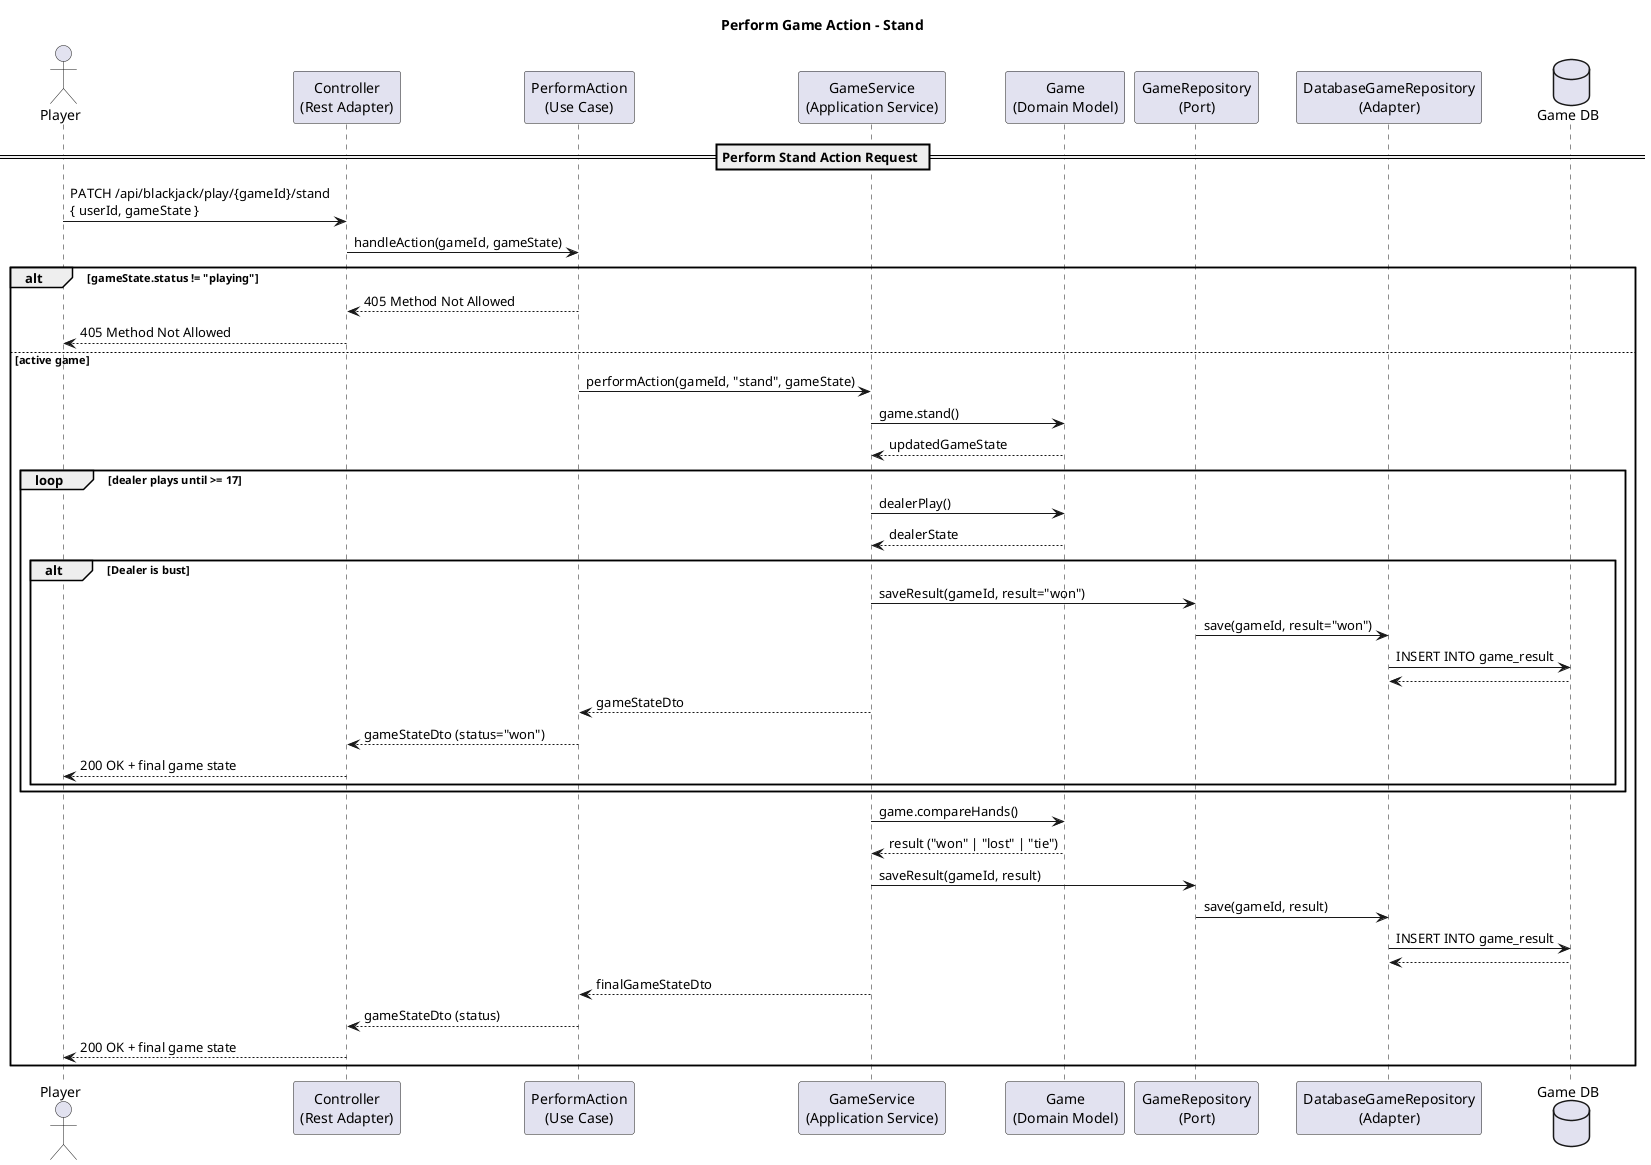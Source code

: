 @startuml
title Perform Game Action – Stand

actor Player

participant "Controller\n(Rest Adapter)" as Controller
participant "PerformAction\n(Use Case)" as UseCase
participant "GameService\n(Application Service)" as Service
participant "Game\n(Domain Model)" as Domain
participant "GameRepository\n(Port)" as RepoPort
participant "DatabaseGameRepository\n(Adapter)" as RepoAdapter
database "Game DB" as DB

== Perform Stand Action Request ==

Player -> Controller : PATCH /api/blackjack/play/{gameId}/stand\n{ userId, gameState }
Controller -> UseCase : handleAction(gameId, gameState)

alt gameState.status != "playing"
    UseCase --> Controller : 405 Method Not Allowed
    Controller --> Player : 405 Method Not Allowed

else active game
        UseCase -> Service : performAction(gameId, "stand", gameState)
        Service -> Domain : game.stand()
        Domain --> Service : updatedGameState

        loop dealer plays until >= 17
        Service -> Domain : dealerPlay()
        Domain --> Service : dealerState

        alt Dealer is bust
            Service -> RepoPort : saveResult(gameId, result="won")
            RepoPort -> RepoAdapter : save(gameId, result="won")
            RepoAdapter -> DB : INSERT INTO game_result
            DB --> RepoAdapter
            Service --> UseCase : gameStateDto
            UseCase --> Controller : gameStateDto (status="won")
            Controller --> Player : 200 OK + final game state
        end

        end loop

        Service -> Domain : game.compareHands()
        Domain --> Service : result ("won" | "lost" | "tie")

        Service -> RepoPort : saveResult(gameId, result)
        RepoPort -> RepoAdapter : save(gameId, result)
        RepoAdapter -> DB : INSERT INTO game_result
        DB --> RepoAdapter

        Service --> UseCase : finalGameStateDto
        UseCase --> Controller : gameStateDto (status)
        Controller --> Player : 200 OK + final game state

    end

@enduml
